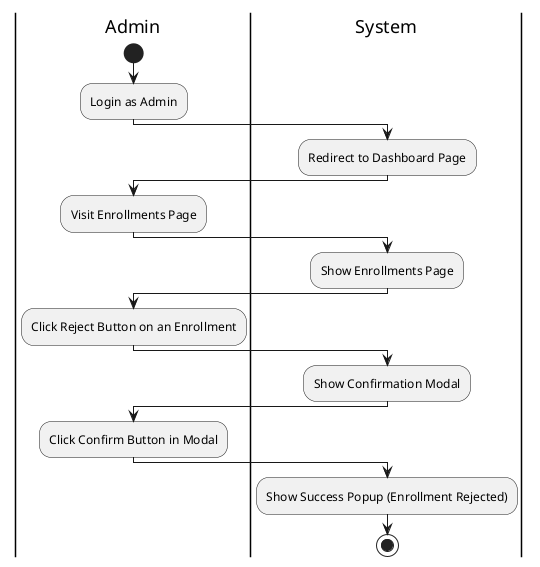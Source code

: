 @startuml Reject Enrollment
|Admin|
start
:Login as Admin;
|System|
:Redirect to Dashboard Page;
|Admin|
:Visit Enrollments Page;
|System|
:Show Enrollments Page;
|Admin|
:Click Reject Button on an Enrollment;
|System|
:Show Confirmation Modal;
|Admin|
:Click Confirm Button in Modal;
|System|
:Show Success Popup (Enrollment Rejected);
stop
@enduml
